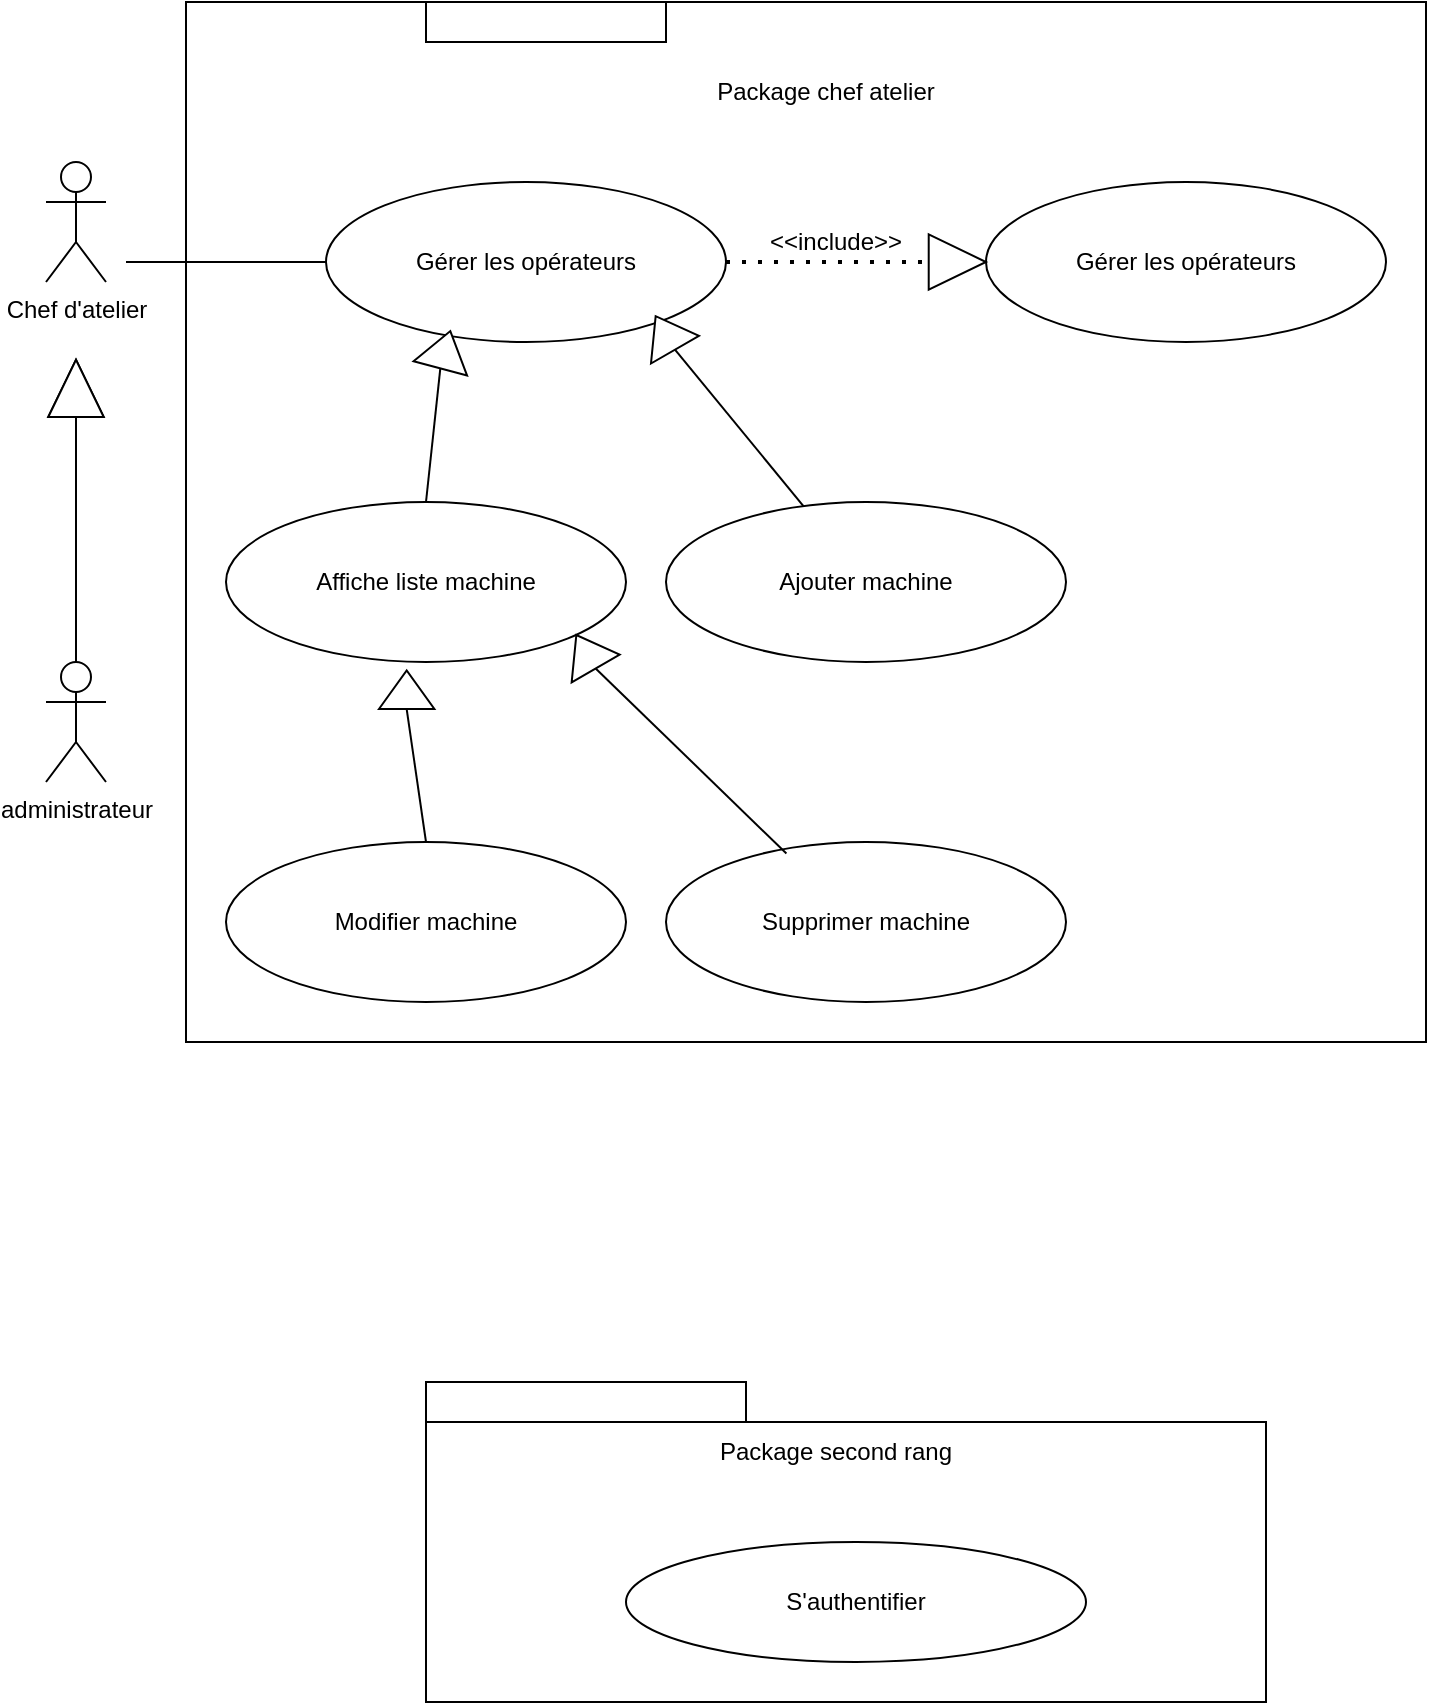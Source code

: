 <mxfile version="21.3.5" type="gitlab">
  <diagram name="Page-1" id="ZBr2NeBwEve-6yp4rQt4">
    <mxGraphModel dx="997" dy="468" grid="1" gridSize="10" guides="1" tooltips="1" connect="1" arrows="1" fold="1" page="1" pageScale="1" pageWidth="827" pageHeight="1169" math="0" shadow="0">
      <root>
        <mxCell id="0" />
        <mxCell id="1" parent="0" />
        <mxCell id="13F9OCscxFKruI6o0NbP-1" value="" style="rounded=0;whiteSpace=wrap;html=1;" vertex="1" parent="1">
          <mxGeometry x="150" y="260" width="620" height="520" as="geometry" />
        </mxCell>
        <mxCell id="13F9OCscxFKruI6o0NbP-2" value="Package chef atelier" style="text;html=1;strokeColor=none;fillColor=none;align=center;verticalAlign=middle;whiteSpace=wrap;rounded=0;" vertex="1" parent="1">
          <mxGeometry x="360" y="290" width="220" height="30" as="geometry" />
        </mxCell>
        <mxCell id="13F9OCscxFKruI6o0NbP-3" value="" style="rounded=0;whiteSpace=wrap;html=1;" vertex="1" parent="1">
          <mxGeometry x="270" y="260" width="120" height="20" as="geometry" />
        </mxCell>
        <mxCell id="13F9OCscxFKruI6o0NbP-4" value="Chef d&#39;atelier" style="shape=umlActor;verticalLabelPosition=bottom;verticalAlign=top;html=1;outlineConnect=0;" vertex="1" parent="1">
          <mxGeometry x="80" y="340" width="30" height="60" as="geometry" />
        </mxCell>
        <mxCell id="13F9OCscxFKruI6o0NbP-5" value="administrateur" style="shape=umlActor;verticalLabelPosition=bottom;verticalAlign=top;html=1;outlineConnect=0;" vertex="1" parent="1">
          <mxGeometry x="80" y="590" width="30" height="60" as="geometry" />
        </mxCell>
        <mxCell id="13F9OCscxFKruI6o0NbP-6" value="Gérer les opérateurs" style="ellipse;whiteSpace=wrap;html=1;" vertex="1" parent="1">
          <mxGeometry x="220" y="350" width="200" height="80" as="geometry" />
        </mxCell>
        <mxCell id="13F9OCscxFKruI6o0NbP-7" value="&lt;span style=&quot;white-space: pre;&quot;&gt;&#x9;&lt;/span&gt;" style="rounded=0;whiteSpace=wrap;html=1;" vertex="1" parent="1">
          <mxGeometry x="270" y="970" width="420" height="140" as="geometry" />
        </mxCell>
        <mxCell id="13F9OCscxFKruI6o0NbP-8" value="" style="rounded=0;whiteSpace=wrap;html=1;" vertex="1" parent="1">
          <mxGeometry x="270" y="950" width="160" height="20" as="geometry" />
        </mxCell>
        <mxCell id="13F9OCscxFKruI6o0NbP-9" value="Package second rang" style="text;html=1;strokeColor=none;fillColor=none;align=center;verticalAlign=middle;whiteSpace=wrap;rounded=0;" vertex="1" parent="1">
          <mxGeometry x="380" y="970" width="190" height="30" as="geometry" />
        </mxCell>
        <mxCell id="13F9OCscxFKruI6o0NbP-10" value="S&#39;authentifier" style="ellipse;whiteSpace=wrap;html=1;" vertex="1" parent="1">
          <mxGeometry x="370" y="1030" width="230" height="60" as="geometry" />
        </mxCell>
        <mxCell id="13F9OCscxFKruI6o0NbP-11" value="" style="endArrow=none;html=1;rounded=0;entryX=0;entryY=0.5;entryDx=0;entryDy=0;" edge="1" parent="1" target="13F9OCscxFKruI6o0NbP-6">
          <mxGeometry width="50" height="50" relative="1" as="geometry">
            <mxPoint x="120" y="390" as="sourcePoint" />
            <mxPoint x="530" y="560" as="targetPoint" />
          </mxGeometry>
        </mxCell>
        <mxCell id="13F9OCscxFKruI6o0NbP-12" value="Gérer les opérateurs" style="ellipse;whiteSpace=wrap;html=1;" vertex="1" parent="1">
          <mxGeometry x="550" y="350" width="200" height="80" as="geometry" />
        </mxCell>
        <mxCell id="13F9OCscxFKruI6o0NbP-13" value="Ajouter machine" style="ellipse;whiteSpace=wrap;html=1;" vertex="1" parent="1">
          <mxGeometry x="390" y="510" width="200" height="80" as="geometry" />
        </mxCell>
        <mxCell id="13F9OCscxFKruI6o0NbP-14" value="Affiche liste machine" style="ellipse;whiteSpace=wrap;html=1;" vertex="1" parent="1">
          <mxGeometry x="170" y="510" width="200" height="80" as="geometry" />
        </mxCell>
        <mxCell id="13F9OCscxFKruI6o0NbP-15" value="" style="triangle;whiteSpace=wrap;html=1;rotation=-90;" vertex="1" parent="1">
          <mxGeometry x="80.68" y="439.31" width="28.64" height="27.71" as="geometry" />
        </mxCell>
        <mxCell id="13F9OCscxFKruI6o0NbP-16" value="" style="endArrow=none;html=1;rounded=0;exitX=0.5;exitY=0;exitDx=0;exitDy=0;exitPerimeter=0;entryX=0;entryY=0.5;entryDx=0;entryDy=0;" edge="1" parent="1" source="13F9OCscxFKruI6o0NbP-5" target="13F9OCscxFKruI6o0NbP-15">
          <mxGeometry width="50" height="50" relative="1" as="geometry">
            <mxPoint x="480" y="500" as="sourcePoint" />
            <mxPoint x="530" y="450" as="targetPoint" />
          </mxGeometry>
        </mxCell>
        <mxCell id="13F9OCscxFKruI6o0NbP-17" value="" style="triangle;whiteSpace=wrap;html=1;rotation=-90;" vertex="1" parent="1">
          <mxGeometry x="80.68" y="439.31" width="28.64" height="27.71" as="geometry" />
        </mxCell>
        <mxCell id="13F9OCscxFKruI6o0NbP-18" value="" style="triangle;whiteSpace=wrap;html=1;rotation=-75;" vertex="1" parent="1">
          <mxGeometry x="270" y="420" width="19.32" height="27.71" as="geometry" />
        </mxCell>
        <mxCell id="13F9OCscxFKruI6o0NbP-19" value="" style="triangle;whiteSpace=wrap;html=1;rotation=-120;" vertex="1" parent="1">
          <mxGeometry x="380" y="411.6" width="19.32" height="27.71" as="geometry" />
        </mxCell>
        <mxCell id="13F9OCscxFKruI6o0NbP-20" value="" style="endArrow=none;html=1;rounded=0;exitX=0.5;exitY=0;exitDx=0;exitDy=0;entryX=0;entryY=0.5;entryDx=0;entryDy=0;" edge="1" parent="1" source="13F9OCscxFKruI6o0NbP-14" target="13F9OCscxFKruI6o0NbP-18">
          <mxGeometry width="50" height="50" relative="1" as="geometry">
            <mxPoint x="480" y="500" as="sourcePoint" />
            <mxPoint x="530" y="450" as="targetPoint" />
          </mxGeometry>
        </mxCell>
        <mxCell id="13F9OCscxFKruI6o0NbP-21" value="" style="endArrow=none;html=1;rounded=0;entryX=0;entryY=0.5;entryDx=0;entryDy=0;" edge="1" parent="1" source="13F9OCscxFKruI6o0NbP-13" target="13F9OCscxFKruI6o0NbP-19">
          <mxGeometry width="50" height="50" relative="1" as="geometry">
            <mxPoint x="480" y="500" as="sourcePoint" />
            <mxPoint x="530" y="450" as="targetPoint" />
          </mxGeometry>
        </mxCell>
        <mxCell id="13F9OCscxFKruI6o0NbP-22" value="Supprimer machine" style="ellipse;whiteSpace=wrap;html=1;" vertex="1" parent="1">
          <mxGeometry x="390" y="680" width="200" height="80" as="geometry" />
        </mxCell>
        <mxCell id="13F9OCscxFKruI6o0NbP-23" value="Modifier machine" style="ellipse;whiteSpace=wrap;html=1;" vertex="1" parent="1">
          <mxGeometry x="170" y="680" width="200" height="80" as="geometry" />
        </mxCell>
        <mxCell id="13F9OCscxFKruI6o0NbP-24" value="" style="endArrow=none;dashed=1;html=1;dashPattern=1 3;strokeWidth=2;rounded=0;exitX=1;exitY=0.5;exitDx=0;exitDy=0;entryX=0;entryY=0.5;entryDx=0;entryDy=0;" edge="1" parent="1" source="13F9OCscxFKruI6o0NbP-6" target="13F9OCscxFKruI6o0NbP-25">
          <mxGeometry width="50" height="50" relative="1" as="geometry">
            <mxPoint x="480" y="500" as="sourcePoint" />
            <mxPoint x="530" y="450" as="targetPoint" />
          </mxGeometry>
        </mxCell>
        <mxCell id="13F9OCscxFKruI6o0NbP-25" value="" style="triangle;whiteSpace=wrap;html=1;rotation=0;" vertex="1" parent="1">
          <mxGeometry x="521.36" y="376.15" width="28.64" height="27.71" as="geometry" />
        </mxCell>
        <mxCell id="13F9OCscxFKruI6o0NbP-26" value="&amp;lt;&amp;lt;include&amp;gt;&amp;gt;" style="text;html=1;strokeColor=none;fillColor=none;align=center;verticalAlign=middle;whiteSpace=wrap;rounded=0;" vertex="1" parent="1">
          <mxGeometry x="455" y="370" width="40" height="20" as="geometry" />
        </mxCell>
        <mxCell id="13F9OCscxFKruI6o0NbP-27" value="" style="triangle;whiteSpace=wrap;html=1;rotation=-120;" vertex="1" parent="1">
          <mxGeometry x="340.34" y="571" width="19.32" height="27.71" as="geometry" />
        </mxCell>
        <mxCell id="13F9OCscxFKruI6o0NbP-28" value="" style="triangle;whiteSpace=wrap;html=1;rotation=-90;" vertex="1" parent="1">
          <mxGeometry x="250.68" y="590" width="19.32" height="27.71" as="geometry" />
        </mxCell>
        <mxCell id="13F9OCscxFKruI6o0NbP-29" value="" style="endArrow=none;html=1;rounded=0;entryX=0;entryY=0.5;entryDx=0;entryDy=0;exitX=0.301;exitY=0.072;exitDx=0;exitDy=0;exitPerimeter=0;" edge="1" parent="1" source="13F9OCscxFKruI6o0NbP-22" target="13F9OCscxFKruI6o0NbP-27">
          <mxGeometry width="50" height="50" relative="1" as="geometry">
            <mxPoint x="480" y="710" as="sourcePoint" />
            <mxPoint x="530" y="660" as="targetPoint" />
          </mxGeometry>
        </mxCell>
        <mxCell id="13F9OCscxFKruI6o0NbP-30" value="" style="endArrow=none;html=1;rounded=0;entryX=0;entryY=0.5;entryDx=0;entryDy=0;exitX=0.5;exitY=0;exitDx=0;exitDy=0;" edge="1" parent="1" source="13F9OCscxFKruI6o0NbP-23" target="13F9OCscxFKruI6o0NbP-28">
          <mxGeometry width="50" height="50" relative="1" as="geometry">
            <mxPoint x="460" y="696" as="sourcePoint" />
            <mxPoint x="365" y="603" as="targetPoint" />
          </mxGeometry>
        </mxCell>
      </root>
    </mxGraphModel>
  </diagram>
</mxfile>

